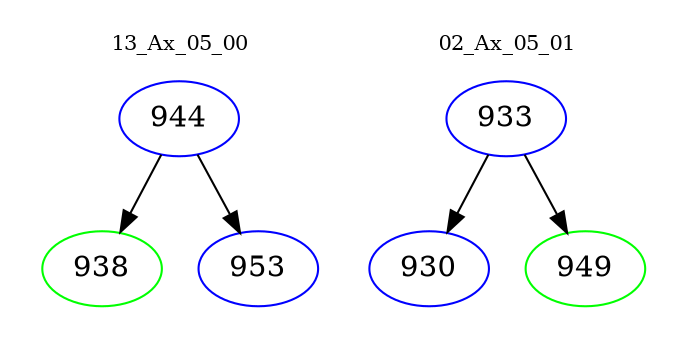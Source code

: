digraph{
subgraph cluster_0 {
color = white
label = "13_Ax_05_00";
fontsize=10;
T0_944 [label="944", color="blue"]
T0_944 -> T0_938 [color="black"]
T0_938 [label="938", color="green"]
T0_944 -> T0_953 [color="black"]
T0_953 [label="953", color="blue"]
}
subgraph cluster_1 {
color = white
label = "02_Ax_05_01";
fontsize=10;
T1_933 [label="933", color="blue"]
T1_933 -> T1_930 [color="black"]
T1_930 [label="930", color="blue"]
T1_933 -> T1_949 [color="black"]
T1_949 [label="949", color="green"]
}
}
